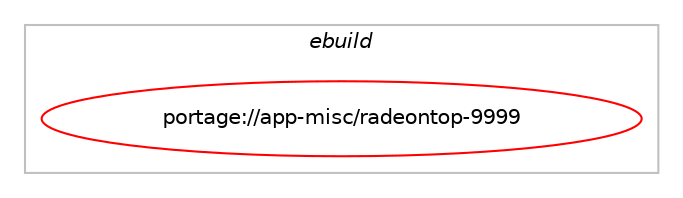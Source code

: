digraph prolog {

# *************
# Graph options
# *************

newrank=true;
concentrate=true;
compound=true;
graph [rankdir=LR,fontname=Helvetica,fontsize=10,ranksep=1.5];#, ranksep=2.5, nodesep=0.2];
edge  [arrowhead=vee];
node  [fontname=Helvetica,fontsize=10];

# **********
# The ebuild
# **********

subgraph cluster_leftcol {
color=gray;
label=<<i>ebuild</i>>;
id [label="portage://app-misc/radeontop-9999", color=red, width=4, href="../app-misc/radeontop-9999.svg"];
}

# ****************
# The dependencies
# ****************

subgraph cluster_midcol {
color=gray;
label=<<i>dependencies</i>>;
subgraph cluster_compile {
fillcolor="#eeeeee";
style=filled;
label=<<i>compile</i>>;
# *** BEGIN UNKNOWN DEPENDENCY TYPE (TODO) ***
# id -> equal(use_conditional_group(positive,nls,portage://app-misc/radeontop-9999,[package_dependency(portage://app-misc/radeontop-9999,install,no,sys-devel,gettext,none,[,,],[],[])]))
# *** END UNKNOWN DEPENDENCY TYPE (TODO) ***

# *** BEGIN UNKNOWN DEPENDENCY TYPE (TODO) ***
# id -> equal(use_conditional_group(positive,nls,portage://app-misc/radeontop-9999,[package_dependency(portage://app-misc/radeontop-9999,install,no,sys-libs,ncurses,none,[,,],any_same_slot,[use(enable(unicode),positive)]),package_dependency(portage://app-misc/radeontop-9999,install,no,virtual,libintl,none,[,,],[],[])]))
# *** END UNKNOWN DEPENDENCY TYPE (TODO) ***

# *** BEGIN UNKNOWN DEPENDENCY TYPE (TODO) ***
# id -> equal(package_dependency(portage://app-misc/radeontop-9999,install,no,sys-libs,ncurses,none,[,,],any_same_slot,[]))
# *** END UNKNOWN DEPENDENCY TYPE (TODO) ***

# *** BEGIN UNKNOWN DEPENDENCY TYPE (TODO) ***
# id -> equal(package_dependency(portage://app-misc/radeontop-9999,install,no,x11-libs,libdrm,none,[,,],[],[use(optenable(video_cards_amdgpu),none),use(optenable(video_cards_radeon),none)]))
# *** END UNKNOWN DEPENDENCY TYPE (TODO) ***

# *** BEGIN UNKNOWN DEPENDENCY TYPE (TODO) ***
# id -> equal(package_dependency(portage://app-misc/radeontop-9999,install,no,x11-libs,libpciaccess,none,[,,],[],[]))
# *** END UNKNOWN DEPENDENCY TYPE (TODO) ***

# *** BEGIN UNKNOWN DEPENDENCY TYPE (TODO) ***
# id -> equal(package_dependency(portage://app-misc/radeontop-9999,install,no,x11-libs,libxcb,none,[,,],[],[]))
# *** END UNKNOWN DEPENDENCY TYPE (TODO) ***

}
subgraph cluster_compileandrun {
fillcolor="#eeeeee";
style=filled;
label=<<i>compile and run</i>>;
}
subgraph cluster_run {
fillcolor="#eeeeee";
style=filled;
label=<<i>run</i>>;
# *** BEGIN UNKNOWN DEPENDENCY TYPE (TODO) ***
# id -> equal(use_conditional_group(positive,nls,portage://app-misc/radeontop-9999,[package_dependency(portage://app-misc/radeontop-9999,run,no,sys-libs,ncurses,none,[,,],any_same_slot,[use(enable(unicode),positive)]),package_dependency(portage://app-misc/radeontop-9999,run,no,virtual,libintl,none,[,,],[],[])]))
# *** END UNKNOWN DEPENDENCY TYPE (TODO) ***

# *** BEGIN UNKNOWN DEPENDENCY TYPE (TODO) ***
# id -> equal(package_dependency(portage://app-misc/radeontop-9999,run,no,sys-libs,ncurses,none,[,,],any_same_slot,[]))
# *** END UNKNOWN DEPENDENCY TYPE (TODO) ***

# *** BEGIN UNKNOWN DEPENDENCY TYPE (TODO) ***
# id -> equal(package_dependency(portage://app-misc/radeontop-9999,run,no,x11-libs,libdrm,none,[,,],[],[use(optenable(video_cards_amdgpu),none),use(optenable(video_cards_radeon),none)]))
# *** END UNKNOWN DEPENDENCY TYPE (TODO) ***

# *** BEGIN UNKNOWN DEPENDENCY TYPE (TODO) ***
# id -> equal(package_dependency(portage://app-misc/radeontop-9999,run,no,x11-libs,libpciaccess,none,[,,],[],[]))
# *** END UNKNOWN DEPENDENCY TYPE (TODO) ***

# *** BEGIN UNKNOWN DEPENDENCY TYPE (TODO) ***
# id -> equal(package_dependency(portage://app-misc/radeontop-9999,run,no,x11-libs,libxcb,none,[,,],[],[]))
# *** END UNKNOWN DEPENDENCY TYPE (TODO) ***

}
}

# **************
# The candidates
# **************

subgraph cluster_choices {
rank=same;
color=gray;
label=<<i>candidates</i>>;

}

}
